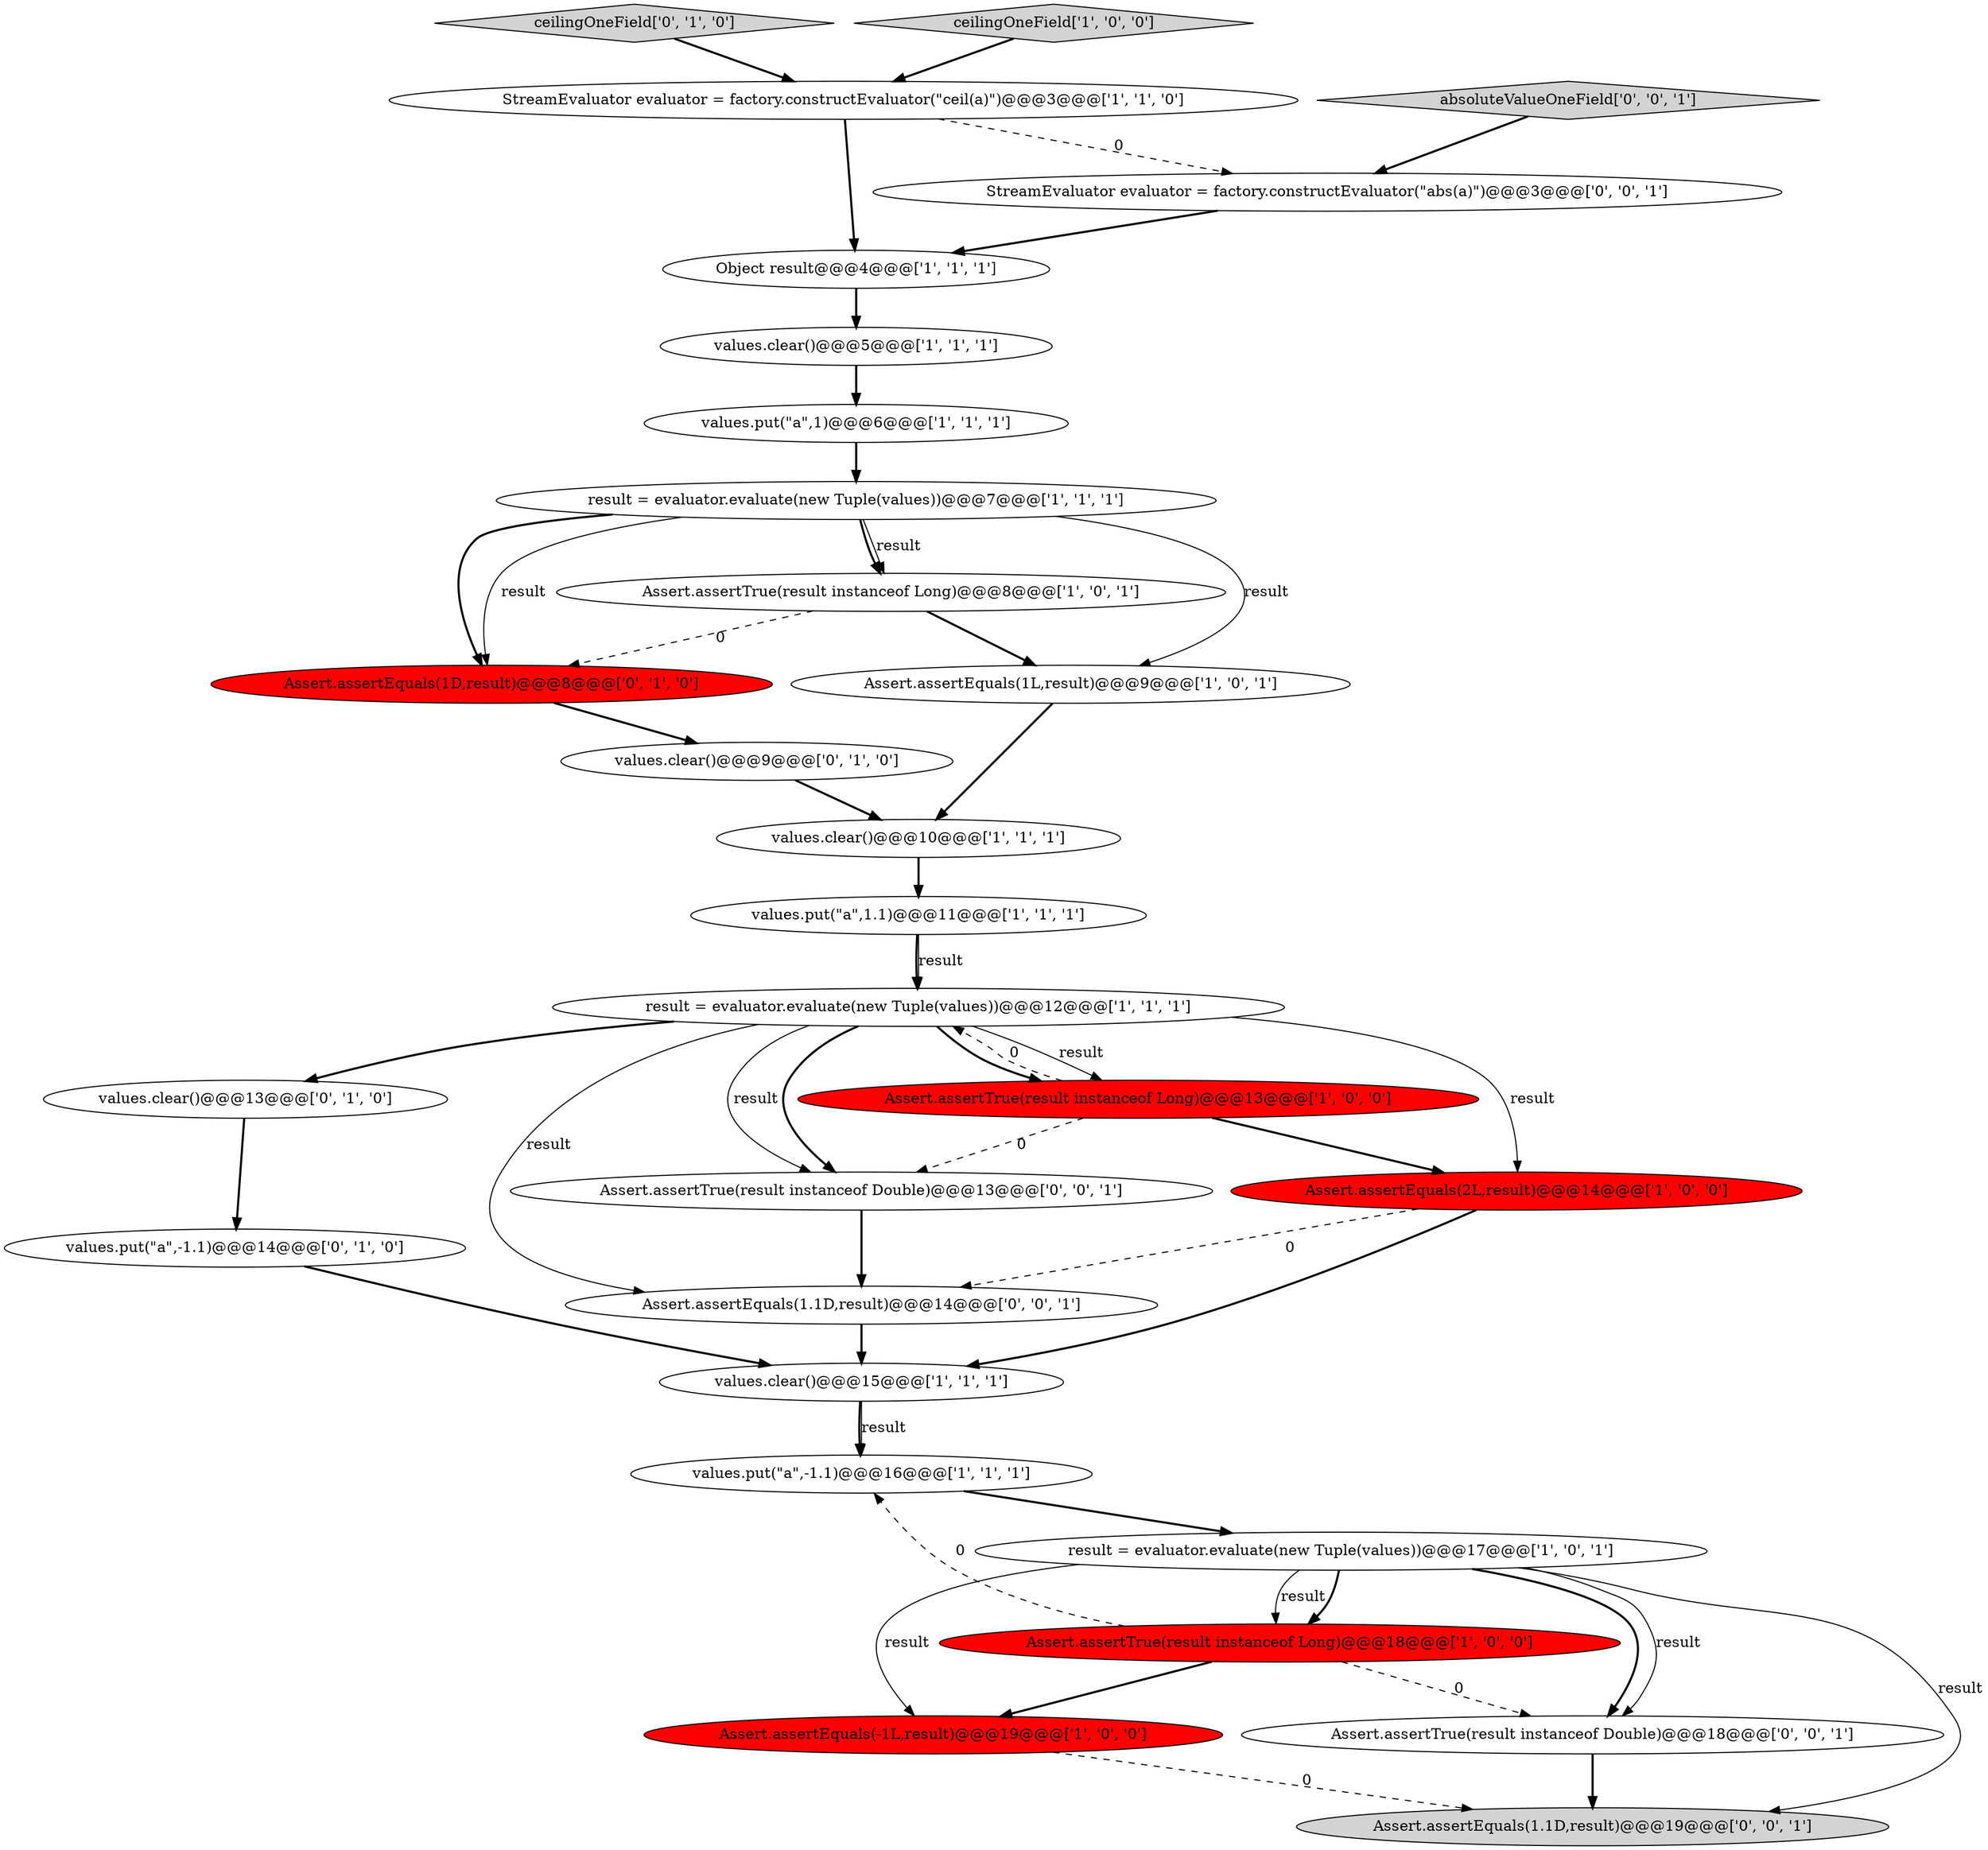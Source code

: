 digraph {
18 [style = filled, label = "values.clear()@@@9@@@['0', '1', '0']", fillcolor = white, shape = ellipse image = "AAA0AAABBB2BBB"];
21 [style = filled, label = "Assert.assertEquals(1D,result)@@@8@@@['0', '1', '0']", fillcolor = red, shape = ellipse image = "AAA1AAABBB2BBB"];
27 [style = filled, label = "Assert.assertTrue(result instanceof Double)@@@18@@@['0', '0', '1']", fillcolor = white, shape = ellipse image = "AAA0AAABBB3BBB"];
1 [style = filled, label = "result = evaluator.evaluate(new Tuple(values))@@@17@@@['1', '0', '1']", fillcolor = white, shape = ellipse image = "AAA0AAABBB1BBB"];
14 [style = filled, label = "StreamEvaluator evaluator = factory.constructEvaluator(\"ceil(a)\")@@@3@@@['1', '1', '0']", fillcolor = white, shape = ellipse image = "AAA0AAABBB1BBB"];
24 [style = filled, label = "Assert.assertTrue(result instanceof Double)@@@13@@@['0', '0', '1']", fillcolor = white, shape = ellipse image = "AAA0AAABBB3BBB"];
13 [style = filled, label = "Assert.assertEquals(1L,result)@@@9@@@['1', '0', '1']", fillcolor = white, shape = ellipse image = "AAA0AAABBB1BBB"];
9 [style = filled, label = "Object result@@@4@@@['1', '1', '1']", fillcolor = white, shape = ellipse image = "AAA0AAABBB1BBB"];
11 [style = filled, label = "Assert.assertTrue(result instanceof Long)@@@13@@@['1', '0', '0']", fillcolor = red, shape = ellipse image = "AAA1AAABBB1BBB"];
22 [style = filled, label = "values.clear()@@@13@@@['0', '1', '0']", fillcolor = white, shape = ellipse image = "AAA0AAABBB2BBB"];
15 [style = filled, label = "values.put(\"a\",-1.1)@@@16@@@['1', '1', '1']", fillcolor = white, shape = ellipse image = "AAA0AAABBB1BBB"];
28 [style = filled, label = "absoluteValueOneField['0', '0', '1']", fillcolor = lightgray, shape = diamond image = "AAA0AAABBB3BBB"];
20 [style = filled, label = "ceilingOneField['0', '1', '0']", fillcolor = lightgray, shape = diamond image = "AAA0AAABBB2BBB"];
5 [style = filled, label = "values.put(\"a\",1)@@@6@@@['1', '1', '1']", fillcolor = white, shape = ellipse image = "AAA0AAABBB1BBB"];
12 [style = filled, label = "Assert.assertTrue(result instanceof Long)@@@8@@@['1', '0', '1']", fillcolor = white, shape = ellipse image = "AAA0AAABBB1BBB"];
17 [style = filled, label = "Assert.assertTrue(result instanceof Long)@@@18@@@['1', '0', '0']", fillcolor = red, shape = ellipse image = "AAA1AAABBB1BBB"];
16 [style = filled, label = "values.clear()@@@15@@@['1', '1', '1']", fillcolor = white, shape = ellipse image = "AAA0AAABBB1BBB"];
2 [style = filled, label = "ceilingOneField['1', '0', '0']", fillcolor = lightgray, shape = diamond image = "AAA0AAABBB1BBB"];
3 [style = filled, label = "result = evaluator.evaluate(new Tuple(values))@@@12@@@['1', '1', '1']", fillcolor = white, shape = ellipse image = "AAA0AAABBB1BBB"];
10 [style = filled, label = "Assert.assertEquals(-1L,result)@@@19@@@['1', '0', '0']", fillcolor = red, shape = ellipse image = "AAA1AAABBB1BBB"];
6 [style = filled, label = "values.clear()@@@5@@@['1', '1', '1']", fillcolor = white, shape = ellipse image = "AAA0AAABBB1BBB"];
8 [style = filled, label = "values.put(\"a\",1.1)@@@11@@@['1', '1', '1']", fillcolor = white, shape = ellipse image = "AAA0AAABBB1BBB"];
26 [style = filled, label = "Assert.assertEquals(1.1D,result)@@@19@@@['0', '0', '1']", fillcolor = lightgray, shape = ellipse image = "AAA0AAABBB3BBB"];
4 [style = filled, label = "Assert.assertEquals(2L,result)@@@14@@@['1', '0', '0']", fillcolor = red, shape = ellipse image = "AAA1AAABBB1BBB"];
19 [style = filled, label = "values.put(\"a\",-1.1)@@@14@@@['0', '1', '0']", fillcolor = white, shape = ellipse image = "AAA0AAABBB2BBB"];
23 [style = filled, label = "Assert.assertEquals(1.1D,result)@@@14@@@['0', '0', '1']", fillcolor = white, shape = ellipse image = "AAA0AAABBB3BBB"];
0 [style = filled, label = "result = evaluator.evaluate(new Tuple(values))@@@7@@@['1', '1', '1']", fillcolor = white, shape = ellipse image = "AAA0AAABBB1BBB"];
25 [style = filled, label = "StreamEvaluator evaluator = factory.constructEvaluator(\"abs(a)\")@@@3@@@['0', '0', '1']", fillcolor = white, shape = ellipse image = "AAA0AAABBB3BBB"];
7 [style = filled, label = "values.clear()@@@10@@@['1', '1', '1']", fillcolor = white, shape = ellipse image = "AAA0AAABBB1BBB"];
17->10 [style = bold, label=""];
16->15 [style = bold, label=""];
1->17 [style = solid, label="result"];
23->16 [style = bold, label=""];
3->11 [style = solid, label="result"];
3->23 [style = solid, label="result"];
22->19 [style = bold, label=""];
3->24 [style = bold, label=""];
14->25 [style = dashed, label="0"];
0->13 [style = solid, label="result"];
0->12 [style = bold, label=""];
11->4 [style = bold, label=""];
8->3 [style = bold, label=""];
25->9 [style = bold, label=""];
1->27 [style = bold, label=""];
3->11 [style = bold, label=""];
20->14 [style = bold, label=""];
0->21 [style = bold, label=""];
7->8 [style = bold, label=""];
3->22 [style = bold, label=""];
24->23 [style = bold, label=""];
16->15 [style = solid, label="result"];
21->18 [style = bold, label=""];
12->21 [style = dashed, label="0"];
1->17 [style = bold, label=""];
9->6 [style = bold, label=""];
19->16 [style = bold, label=""];
1->10 [style = solid, label="result"];
11->3 [style = dashed, label="0"];
12->13 [style = bold, label=""];
6->5 [style = bold, label=""];
10->26 [style = dashed, label="0"];
27->26 [style = bold, label=""];
1->27 [style = solid, label="result"];
1->26 [style = solid, label="result"];
5->0 [style = bold, label=""];
17->15 [style = dashed, label="0"];
13->7 [style = bold, label=""];
3->24 [style = solid, label="result"];
2->14 [style = bold, label=""];
11->24 [style = dashed, label="0"];
0->12 [style = solid, label="result"];
28->25 [style = bold, label=""];
14->9 [style = bold, label=""];
0->21 [style = solid, label="result"];
8->3 [style = solid, label="result"];
18->7 [style = bold, label=""];
4->23 [style = dashed, label="0"];
3->4 [style = solid, label="result"];
4->16 [style = bold, label=""];
15->1 [style = bold, label=""];
17->27 [style = dashed, label="0"];
}
